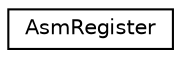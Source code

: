 digraph "Graphical Class Hierarchy"
{
  edge [fontname="Helvetica",fontsize="10",labelfontname="Helvetica",labelfontsize="10"];
  node [fontname="Helvetica",fontsize="10",shape=record];
  rankdir="LR";
  Node1 [label="AsmRegister",height=0.2,width=0.4,color="black", fillcolor="white", style="filled",URL="$class_asm_register.html"];
}
